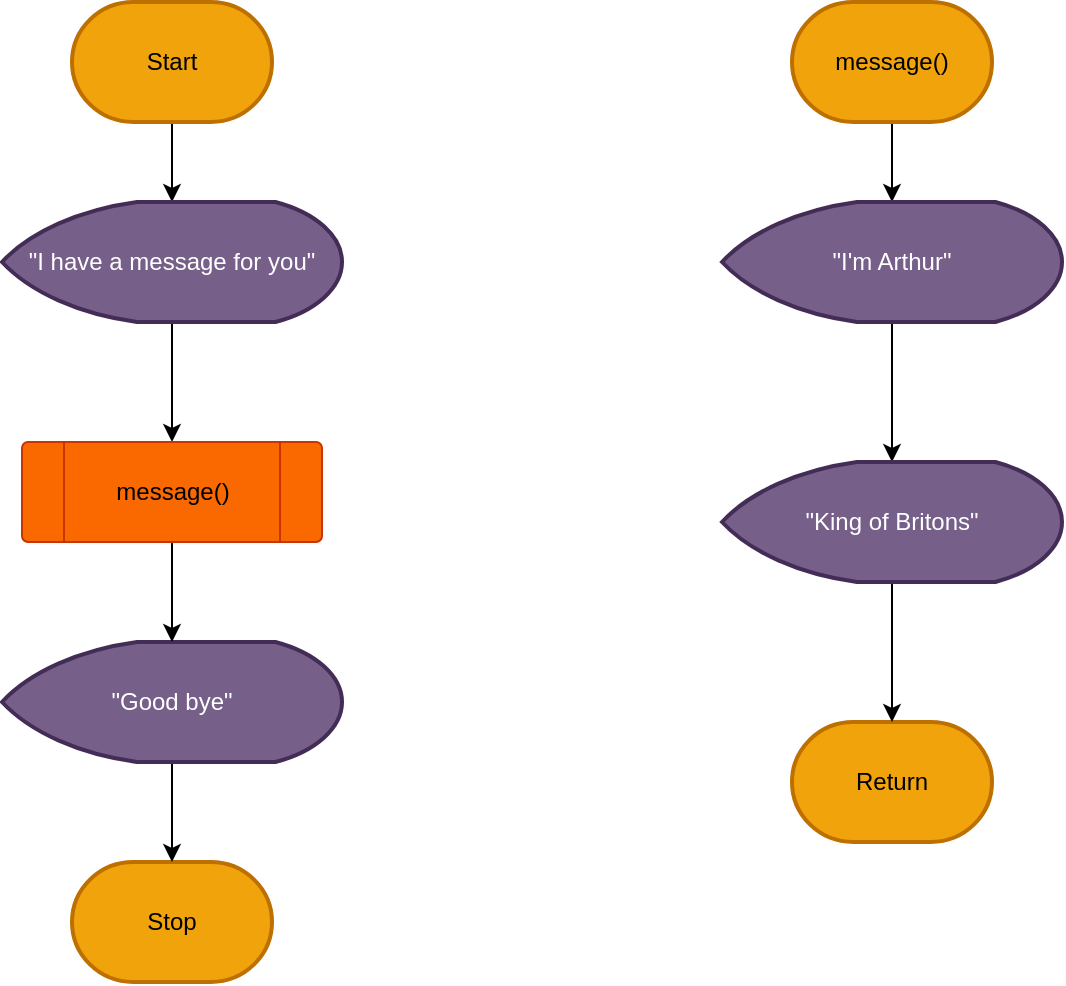 <mxfile>
    <diagram id="0_jSY0pMDb6KmbxnMX_t" name="Page-1">
        <mxGraphModel dx="1329" dy="625" grid="1" gridSize="10" guides="1" tooltips="1" connect="1" arrows="1" fold="1" page="1" pageScale="1" pageWidth="850" pageHeight="1100" math="0" shadow="0">
            <root>
                <mxCell id="0"/>
                <mxCell id="1" parent="0"/>
                <mxCell id="9" style="edgeStyle=none;html=1;" edge="1" parent="1" source="2" target="4">
                    <mxGeometry relative="1" as="geometry"/>
                </mxCell>
                <mxCell id="2" value="Start" style="strokeWidth=2;html=1;shape=mxgraph.flowchart.terminator;whiteSpace=wrap;fillColor=#f0a30a;fontColor=#000000;strokeColor=#BD7000;" vertex="1" parent="1">
                    <mxGeometry x="220" y="40" width="100" height="60" as="geometry"/>
                </mxCell>
                <mxCell id="3" value="Stop" style="strokeWidth=2;html=1;shape=mxgraph.flowchart.terminator;whiteSpace=wrap;fillColor=#f0a30a;fontColor=#000000;strokeColor=#BD7000;" vertex="1" parent="1">
                    <mxGeometry x="220" y="470" width="100" height="60" as="geometry"/>
                </mxCell>
                <mxCell id="23" style="edgeStyle=none;html=1;entryX=0.5;entryY=0;entryDx=0;entryDy=0;" edge="1" parent="1" source="4" target="21">
                    <mxGeometry relative="1" as="geometry"/>
                </mxCell>
                <mxCell id="4" value="&quot;I have a message for you&quot;" style="strokeWidth=2;html=1;shape=mxgraph.flowchart.display;whiteSpace=wrap;fillColor=#76608a;fontColor=#ffffff;strokeColor=#432D57;" vertex="1" parent="1">
                    <mxGeometry x="185" y="140" width="170" height="60" as="geometry"/>
                </mxCell>
                <mxCell id="12" style="edgeStyle=none;html=1;" edge="1" parent="1" source="8" target="3">
                    <mxGeometry relative="1" as="geometry"/>
                </mxCell>
                <mxCell id="8" value="&quot;Good bye&quot;" style="strokeWidth=2;html=1;shape=mxgraph.flowchart.display;whiteSpace=wrap;fillColor=#76608a;fontColor=#ffffff;strokeColor=#432D57;" vertex="1" parent="1">
                    <mxGeometry x="185" y="360" width="170" height="60" as="geometry"/>
                </mxCell>
                <mxCell id="17" style="edgeStyle=none;html=1;" edge="1" parent="1" source="13" target="15">
                    <mxGeometry relative="1" as="geometry"/>
                </mxCell>
                <mxCell id="13" value="message()" style="strokeWidth=2;html=1;shape=mxgraph.flowchart.terminator;whiteSpace=wrap;fillColor=#f0a30a;fontColor=#000000;strokeColor=#BD7000;" vertex="1" parent="1">
                    <mxGeometry x="580" y="40" width="100" height="60" as="geometry"/>
                </mxCell>
                <mxCell id="14" value="Return" style="strokeWidth=2;html=1;shape=mxgraph.flowchart.terminator;whiteSpace=wrap;fillColor=#f0a30a;fontColor=#000000;strokeColor=#BD7000;" vertex="1" parent="1">
                    <mxGeometry x="580" y="400" width="100" height="60" as="geometry"/>
                </mxCell>
                <mxCell id="18" style="edgeStyle=none;html=1;" edge="1" parent="1" source="15" target="16">
                    <mxGeometry relative="1" as="geometry"/>
                </mxCell>
                <mxCell id="15" value="&quot;I'm Arthur&quot;" style="strokeWidth=2;html=1;shape=mxgraph.flowchart.display;whiteSpace=wrap;fillColor=#76608a;fontColor=#ffffff;strokeColor=#432D57;" vertex="1" parent="1">
                    <mxGeometry x="545" y="140" width="170" height="60" as="geometry"/>
                </mxCell>
                <mxCell id="19" style="edgeStyle=none;html=1;" edge="1" parent="1" source="16" target="14">
                    <mxGeometry relative="1" as="geometry"/>
                </mxCell>
                <mxCell id="16" value="&quot;King of Britons&quot;" style="strokeWidth=2;html=1;shape=mxgraph.flowchart.display;whiteSpace=wrap;fillColor=#76608a;fontColor=#ffffff;strokeColor=#432D57;" vertex="1" parent="1">
                    <mxGeometry x="545" y="270" width="170" height="60" as="geometry"/>
                </mxCell>
                <mxCell id="25" style="edgeStyle=none;html=1;" edge="1" parent="1" source="21" target="8">
                    <mxGeometry relative="1" as="geometry"/>
                </mxCell>
                <mxCell id="21" value="" style="verticalLabelPosition=bottom;verticalAlign=top;html=1;shape=process;whiteSpace=wrap;rounded=1;size=0.14;arcSize=6;fillColor=#fa6800;fontColor=#000000;strokeColor=#C73500;" vertex="1" parent="1">
                    <mxGeometry x="195" y="260" width="150" height="50" as="geometry"/>
                </mxCell>
                <mxCell id="22" value="message()" style="text;html=1;align=center;verticalAlign=middle;resizable=0;points=[];autosize=1;strokeColor=none;fillColor=none;" vertex="1" parent="1">
                    <mxGeometry x="230" y="270" width="80" height="30" as="geometry"/>
                </mxCell>
            </root>
        </mxGraphModel>
    </diagram>
</mxfile>